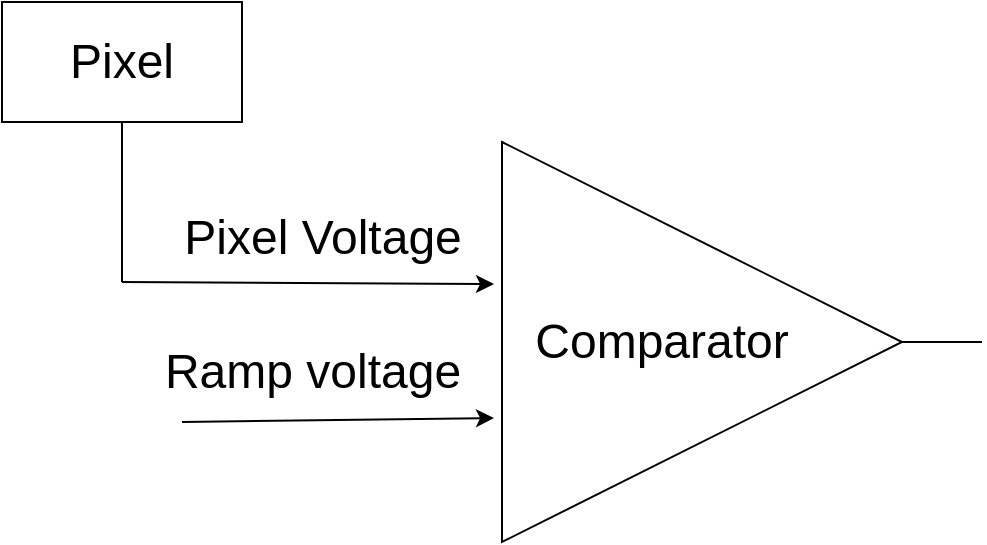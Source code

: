 <mxfile version="24.8.3">
  <diagram name="Page-1" id="5yACLu_tYYQ9U0vQjmjW">
    <mxGraphModel dx="1781" dy="581" grid="1" gridSize="10" guides="1" tooltips="1" connect="1" arrows="1" fold="1" page="1" pageScale="1" pageWidth="827" pageHeight="1169" math="0" shadow="0">
      <root>
        <mxCell id="0" />
        <mxCell id="1" parent="0" />
        <mxCell id="UiUJdN5zVrT5HYEZLua9-2" value="" style="triangle;whiteSpace=wrap;html=1;" parent="1" vertex="1">
          <mxGeometry x="-330" y="100" width="200" height="200" as="geometry" />
        </mxCell>
        <mxCell id="UiUJdN5zVrT5HYEZLua9-3" value="" style="endArrow=classic;html=1;rounded=0;entryX=-0.02;entryY=0.405;entryDx=0;entryDy=0;entryPerimeter=0;" parent="1" edge="1">
          <mxGeometry width="50" height="50" relative="1" as="geometry">
            <mxPoint x="-520" y="170" as="sourcePoint" />
            <mxPoint x="-334" y="171" as="targetPoint" />
          </mxGeometry>
        </mxCell>
        <mxCell id="UiUJdN5zVrT5HYEZLua9-6" value="" style="endArrow=classic;html=1;rounded=0;entryX=-0.02;entryY=0.405;entryDx=0;entryDy=0;entryPerimeter=0;" parent="1" edge="1">
          <mxGeometry width="50" height="50" relative="1" as="geometry">
            <mxPoint x="-490" y="240" as="sourcePoint" />
            <mxPoint x="-334" y="238" as="targetPoint" />
          </mxGeometry>
        </mxCell>
        <mxCell id="UiUJdN5zVrT5HYEZLua9-7" value="&lt;font style=&quot;font-size: 24px;&quot;&gt;Ramp voltage&lt;/font&gt;" style="text;html=1;align=center;verticalAlign=middle;resizable=0;points=[];autosize=1;strokeColor=none;fillColor=none;" parent="1" vertex="1">
          <mxGeometry x="-510" y="195" width="170" height="40" as="geometry" />
        </mxCell>
        <mxCell id="UiUJdN5zVrT5HYEZLua9-11" value="" style="endArrow=none;html=1;rounded=0;exitX=1;exitY=0.5;exitDx=0;exitDy=0;" parent="1" source="UiUJdN5zVrT5HYEZLua9-2" edge="1">
          <mxGeometry width="50" height="50" relative="1" as="geometry">
            <mxPoint x="-220" y="290" as="sourcePoint" />
            <mxPoint x="-90" y="200" as="targetPoint" />
          </mxGeometry>
        </mxCell>
        <mxCell id="UiUJdN5zVrT5HYEZLua9-14" value="&lt;font style=&quot;font-size: 24px;&quot;&gt;Comparator&lt;/font&gt;" style="text;html=1;align=center;verticalAlign=middle;whiteSpace=wrap;rounded=0;" parent="1" vertex="1">
          <mxGeometry x="-280" y="185" width="60" height="30" as="geometry" />
        </mxCell>
        <mxCell id="lRFk7MbAO2a7tx0u4MGu-1" value="&lt;font style=&quot;font-size: 24px;&quot;&gt;Pixel&lt;/font&gt;" style="rounded=0;whiteSpace=wrap;html=1;" parent="1" vertex="1">
          <mxGeometry x="-580" y="30" width="120" height="60" as="geometry" />
        </mxCell>
        <mxCell id="lRFk7MbAO2a7tx0u4MGu-2" value="" style="endArrow=none;html=1;rounded=0;entryX=0.5;entryY=1;entryDx=0;entryDy=0;" parent="1" target="lRFk7MbAO2a7tx0u4MGu-1" edge="1">
          <mxGeometry width="50" height="50" relative="1" as="geometry">
            <mxPoint x="-520" y="170" as="sourcePoint" />
            <mxPoint x="-90" y="180" as="targetPoint" />
          </mxGeometry>
        </mxCell>
        <mxCell id="lRFk7MbAO2a7tx0u4MGu-9" value="&lt;font style=&quot;font-size: 24px;&quot;&gt;Pixel Voltage&lt;/font&gt;" style="text;html=1;align=center;verticalAlign=middle;resizable=0;points=[];autosize=1;strokeColor=none;fillColor=none;" parent="1" vertex="1">
          <mxGeometry x="-500" y="128" width="160" height="40" as="geometry" />
        </mxCell>
      </root>
    </mxGraphModel>
  </diagram>
</mxfile>
